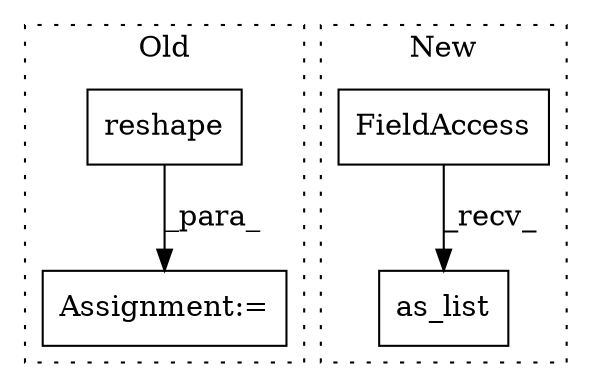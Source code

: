 digraph G {
subgraph cluster0 {
1 [label="reshape" a="32" s="8686,8750" l="8,2" shape="box"];
3 [label="Assignment:=" a="7" s="8679" l="1" shape="box"];
label = "Old";
style="dotted";
}
subgraph cluster1 {
2 [label="as_list" a="32" s="8880" l="9" shape="box"];
4 [label="FieldAccess" a="22" s="8869" l="10" shape="box"];
label = "New";
style="dotted";
}
1 -> 3 [label="_para_"];
4 -> 2 [label="_recv_"];
}